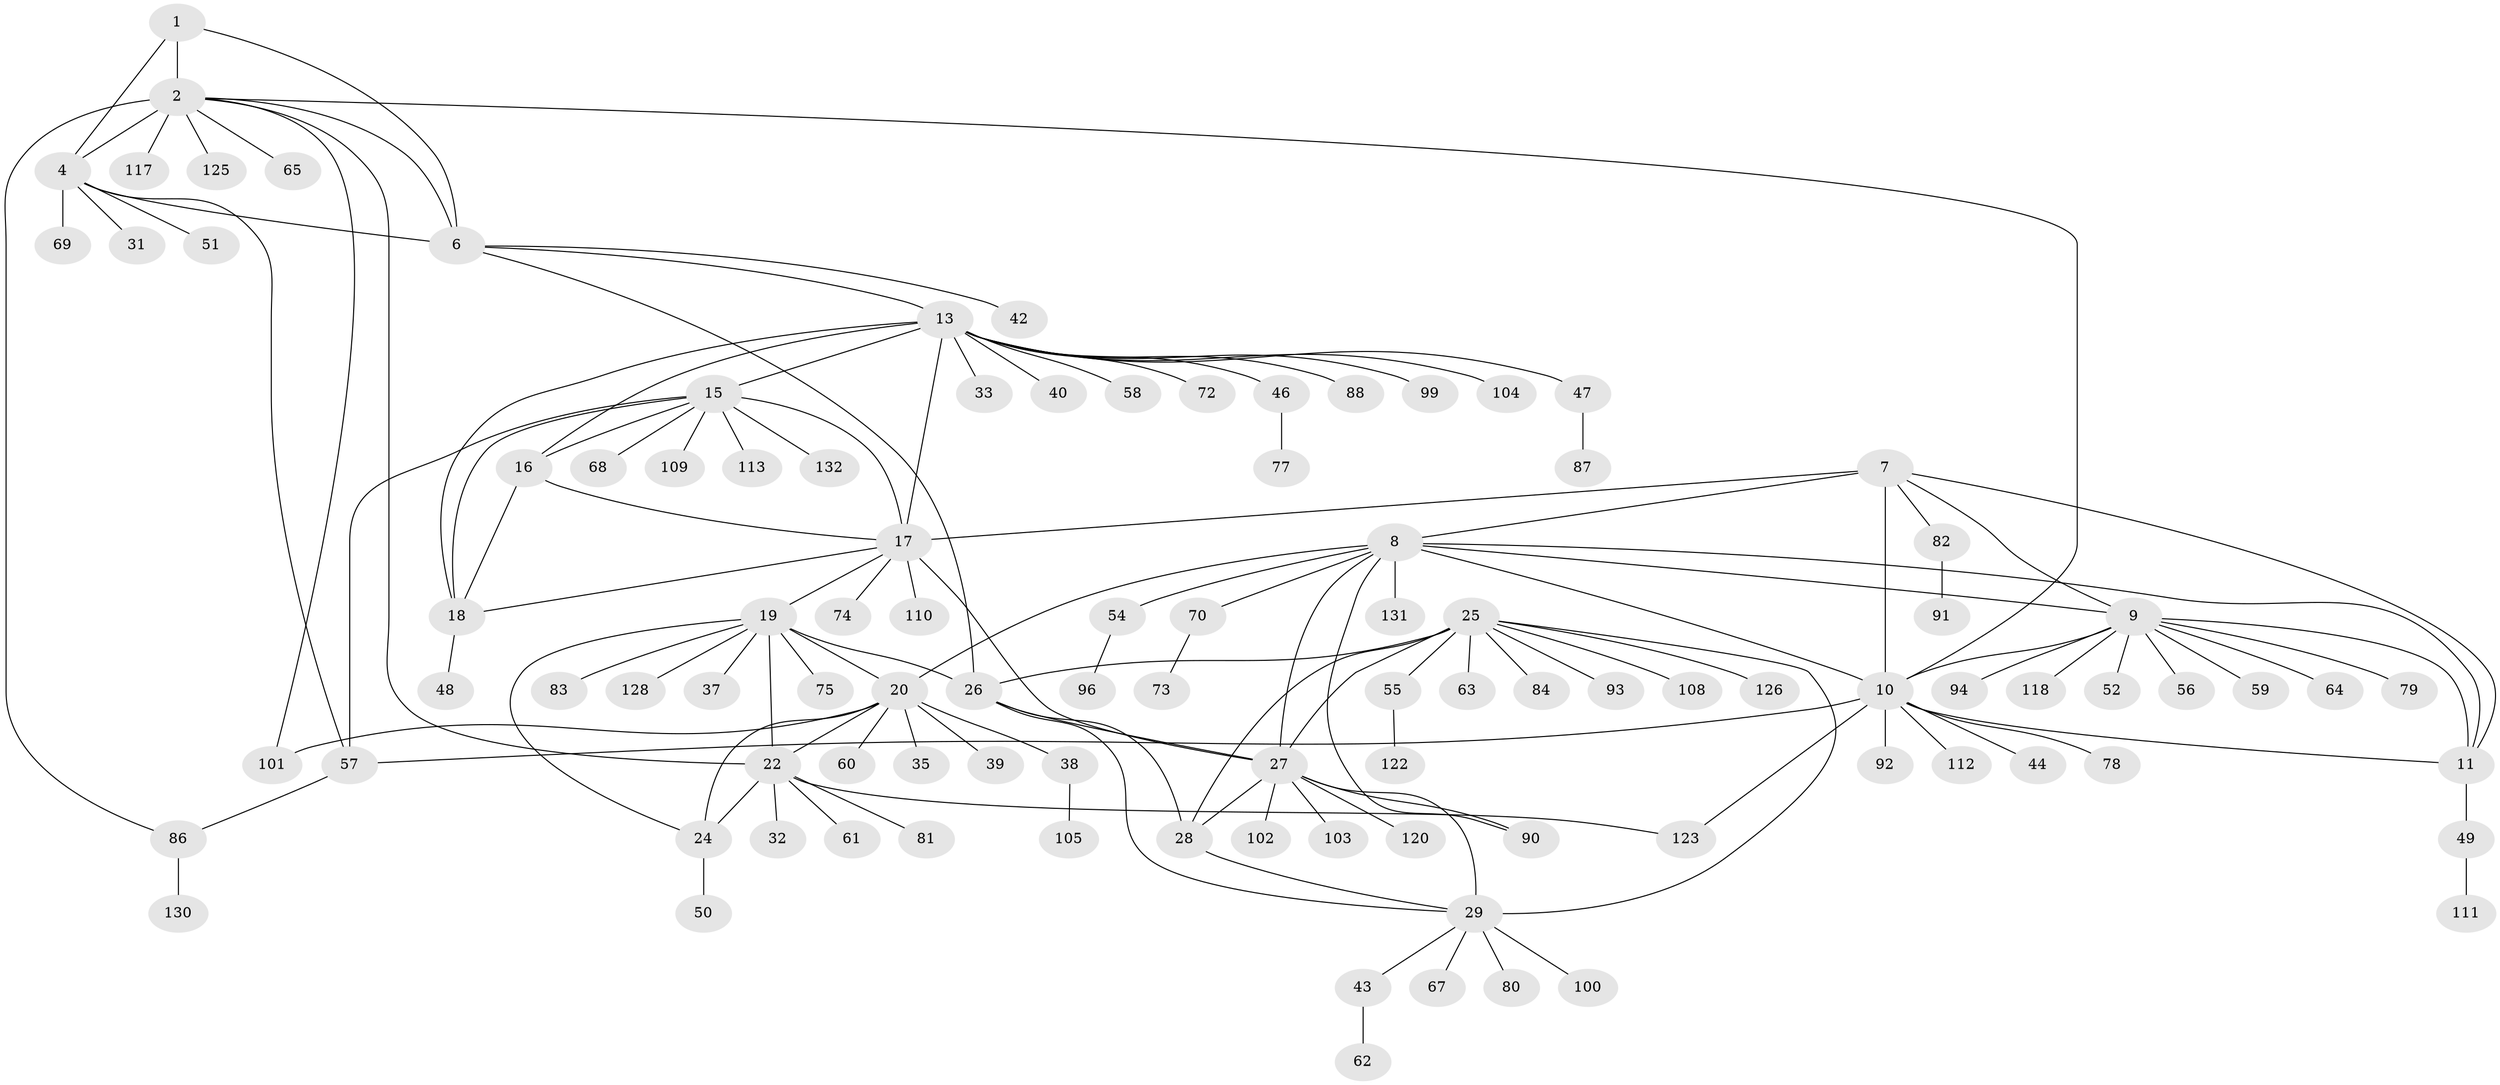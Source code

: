 // Generated by graph-tools (version 1.1) at 2025/24/03/03/25 07:24:09]
// undirected, 102 vertices, 137 edges
graph export_dot {
graph [start="1"]
  node [color=gray90,style=filled];
  1 [super="+119"];
  2 [super="+3"];
  4 [super="+5"];
  6 [super="+129"];
  7;
  8 [super="+76"];
  9 [super="+66"];
  10 [super="+12"];
  11 [super="+53"];
  13 [super="+14"];
  15 [super="+34"];
  16 [super="+107"];
  17 [super="+97"];
  18;
  19 [super="+41"];
  20 [super="+21"];
  22 [super="+23"];
  24 [super="+36"];
  25 [super="+30"];
  26 [super="+45"];
  27 [super="+89"];
  28 [super="+116"];
  29 [super="+85"];
  31;
  32;
  33;
  35;
  37;
  38 [super="+95"];
  39;
  40;
  42;
  43 [super="+106"];
  44;
  46;
  47;
  48 [super="+71"];
  49;
  50;
  51;
  52;
  54 [super="+121"];
  55;
  56 [super="+127"];
  57 [super="+114"];
  58;
  59;
  60;
  61;
  62;
  63;
  64;
  65;
  67;
  68;
  69;
  70 [super="+115"];
  72;
  73;
  74;
  75;
  77;
  78;
  79;
  80;
  81;
  82;
  83;
  84;
  86 [super="+124"];
  87;
  88;
  90;
  91;
  92;
  93;
  94 [super="+98"];
  96;
  99;
  100;
  101;
  102;
  103;
  104;
  105;
  108;
  109;
  110;
  111;
  112;
  113;
  117;
  118;
  120;
  122;
  123;
  125;
  126;
  128;
  130;
  131;
  132;
  1 -- 2 [weight=2];
  1 -- 4 [weight=2];
  1 -- 6;
  2 -- 4 [weight=4];
  2 -- 6 [weight=2];
  2 -- 10;
  2 -- 101;
  2 -- 117;
  2 -- 65;
  2 -- 86;
  2 -- 125;
  2 -- 22;
  4 -- 6 [weight=2];
  4 -- 31;
  4 -- 51;
  4 -- 69;
  4 -- 57;
  6 -- 13;
  6 -- 26;
  6 -- 42;
  7 -- 8;
  7 -- 9;
  7 -- 10 [weight=2];
  7 -- 11;
  7 -- 17;
  7 -- 82;
  8 -- 9;
  8 -- 10 [weight=2];
  8 -- 11;
  8 -- 27;
  8 -- 54;
  8 -- 70;
  8 -- 131;
  8 -- 20;
  8 -- 90;
  9 -- 10 [weight=2];
  9 -- 11;
  9 -- 52;
  9 -- 56;
  9 -- 59;
  9 -- 64;
  9 -- 79;
  9 -- 94;
  9 -- 118;
  10 -- 11 [weight=2];
  10 -- 44;
  10 -- 57;
  10 -- 78;
  10 -- 92;
  10 -- 123;
  10 -- 112;
  11 -- 49;
  13 -- 15 [weight=2];
  13 -- 16 [weight=2];
  13 -- 17 [weight=2];
  13 -- 18 [weight=2];
  13 -- 40;
  13 -- 58;
  13 -- 72;
  13 -- 88;
  13 -- 99;
  13 -- 33;
  13 -- 104;
  13 -- 46;
  13 -- 47;
  15 -- 16;
  15 -- 17;
  15 -- 18;
  15 -- 57;
  15 -- 68;
  15 -- 109;
  15 -- 113;
  15 -- 132;
  16 -- 17;
  16 -- 18;
  17 -- 18;
  17 -- 19;
  17 -- 27;
  17 -- 74;
  17 -- 110;
  18 -- 48;
  19 -- 20 [weight=2];
  19 -- 22 [weight=2];
  19 -- 24;
  19 -- 26;
  19 -- 37;
  19 -- 75;
  19 -- 128;
  19 -- 83;
  20 -- 22 [weight=4];
  20 -- 24 [weight=2];
  20 -- 60;
  20 -- 35;
  20 -- 101;
  20 -- 38;
  20 -- 39;
  22 -- 24 [weight=2];
  22 -- 61;
  22 -- 123;
  22 -- 32;
  22 -- 81;
  24 -- 50;
  25 -- 26 [weight=2];
  25 -- 27 [weight=2];
  25 -- 28 [weight=2];
  25 -- 29 [weight=2];
  25 -- 63;
  25 -- 84;
  25 -- 93;
  25 -- 108;
  25 -- 55;
  25 -- 126;
  26 -- 27;
  26 -- 28;
  26 -- 29;
  27 -- 28;
  27 -- 29;
  27 -- 90;
  27 -- 102;
  27 -- 103;
  27 -- 120;
  28 -- 29;
  29 -- 43;
  29 -- 67;
  29 -- 80;
  29 -- 100;
  38 -- 105;
  43 -- 62;
  46 -- 77;
  47 -- 87;
  49 -- 111;
  54 -- 96;
  55 -- 122;
  57 -- 86;
  70 -- 73;
  82 -- 91;
  86 -- 130;
}
